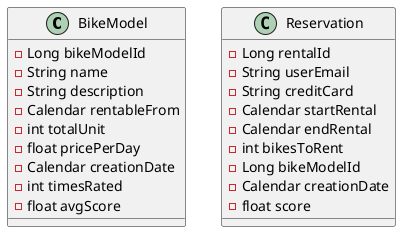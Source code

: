 @startuml
	
class BikeModel {
	-Long bikeModelId
	-String name
	-String description
	-Calendar rentableFrom
	-int totalUnit
	-float pricePerDay
	-Calendar creationDate
	-int timesRated
	-float avgScore
}

class Reservation {
	-Long rentalId
	-String userEmail
	-String creditCard
	-Calendar startRental
	-Calendar endRental
	-int bikesToRent
	-Long bikeModelId
	-Calendar creationDate
	-float score
}
@enduml

